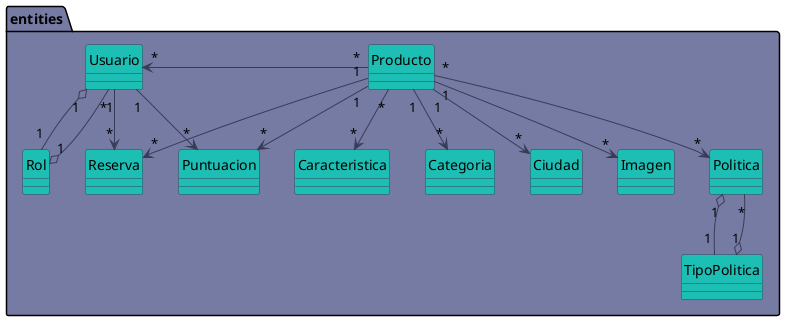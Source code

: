 @startuml
allowmixing
hide circle

skinparam database {
    BorderColor #383b58
    BackgroundColor #1dbeb4
    ArrowColor #383b58
    FontColor #545776
}

skinparam rectangle {
    BorderColor #383b58
    BackgroundColor #1dbeb4
    ArrowColor #383b58
}

skinparam class {
    BorderColor #383b58
    BackgroundColor #1dbeb4
    ArrowColor #383b58
    AttributeIconSize 0
}

skinparam note {
    BorderColor #545776
    BackgroundColor #f3f1ed
    FontColor #545776
}

'component Application {
'    package com.grupo4.hostingbook #757ba3 {
'
'        package persistence {
'            package repository {
'            }

            package entities #757ba3 {
                class Caracteristica
                class Categoria
                class Ciudad
                class Imagen
                class Politica
                class Puntuacion
                class Producto
                class Rol
                class TipoPolitica
                class Reserva
                class Usuario

                Producto "*" --> "*" Caracteristica
                Producto "*" --l> "*" Usuario
                Producto "*" --> "*" Politica
                Producto "1" --> "*" Puntuacion
                Producto "1" --> "*" Reserva
                Producto "1" --> "*" Imagen
                Producto "1" --> "*" Ciudad
                Producto "1" --> "*" Categoria
                Usuario "1" --> "*" Puntuacion
                Usuario "1" --> "*" Reserva
                Usuario "1" o-- "1" Rol
                Rol "1" o-- "*" Usuario
                Politica "1" o-- "1" TipoPolitica
                TipoPolitica "1" o-- "*" Politica
            }
'        }
'
'        repository ..> entities
'    }

'}
@enduml